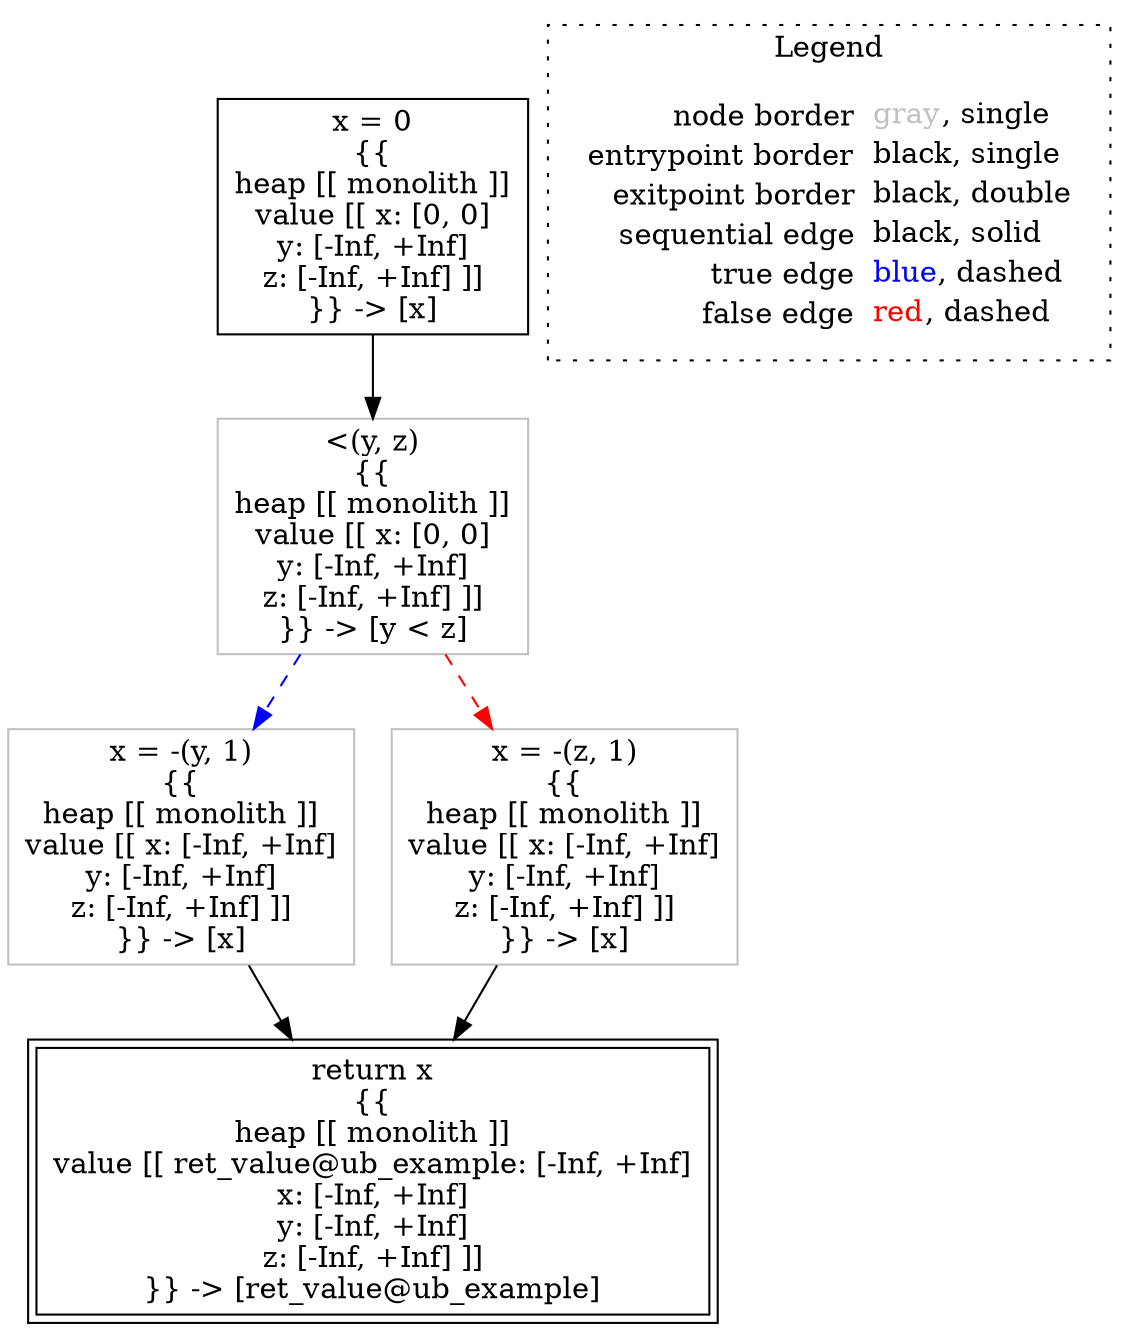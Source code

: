 digraph {
	"node0" [shape="rect",color="black",label=<x = 0<BR/>{{<BR/>heap [[ monolith ]]<BR/>value [[ x: [0, 0]<BR/>y: [-Inf, +Inf]<BR/>z: [-Inf, +Inf] ]]<BR/>}} -&gt; [x]>];
	"node1" [shape="rect",color="gray",label=<&lt;(y, z)<BR/>{{<BR/>heap [[ monolith ]]<BR/>value [[ x: [0, 0]<BR/>y: [-Inf, +Inf]<BR/>z: [-Inf, +Inf] ]]<BR/>}} -&gt; [y &lt; z]>];
	"node2" [shape="rect",color="gray",label=<x = -(y, 1)<BR/>{{<BR/>heap [[ monolith ]]<BR/>value [[ x: [-Inf, +Inf]<BR/>y: [-Inf, +Inf]<BR/>z: [-Inf, +Inf] ]]<BR/>}} -&gt; [x]>];
	"node3" [shape="rect",color="gray",label=<x = -(z, 1)<BR/>{{<BR/>heap [[ monolith ]]<BR/>value [[ x: [-Inf, +Inf]<BR/>y: [-Inf, +Inf]<BR/>z: [-Inf, +Inf] ]]<BR/>}} -&gt; [x]>];
	"node4" [shape="rect",color="black",peripheries="2",label=<return x<BR/>{{<BR/>heap [[ monolith ]]<BR/>value [[ ret_value@ub_example: [-Inf, +Inf]<BR/>x: [-Inf, +Inf]<BR/>y: [-Inf, +Inf]<BR/>z: [-Inf, +Inf] ]]<BR/>}} -&gt; [ret_value@ub_example]>];
	"node1" -> "node2" [color="blue",style="dashed"];
	"node1" -> "node3" [color="red",style="dashed"];
	"node2" -> "node4" [color="black"];
	"node3" -> "node4" [color="black"];
	"node0" -> "node1" [color="black"];
subgraph cluster_legend {
	label="Legend";
	style=dotted;
	node [shape=plaintext];
	"legend" [label=<<table border="0" cellpadding="2" cellspacing="0" cellborder="0"><tr><td align="right">node border&nbsp;</td><td align="left"><font color="gray">gray</font>, single</td></tr><tr><td align="right">entrypoint border&nbsp;</td><td align="left"><font color="black">black</font>, single</td></tr><tr><td align="right">exitpoint border&nbsp;</td><td align="left"><font color="black">black</font>, double</td></tr><tr><td align="right">sequential edge&nbsp;</td><td align="left"><font color="black">black</font>, solid</td></tr><tr><td align="right">true edge&nbsp;</td><td align="left"><font color="blue">blue</font>, dashed</td></tr><tr><td align="right">false edge&nbsp;</td><td align="left"><font color="red">red</font>, dashed</td></tr></table>>];
}

}
